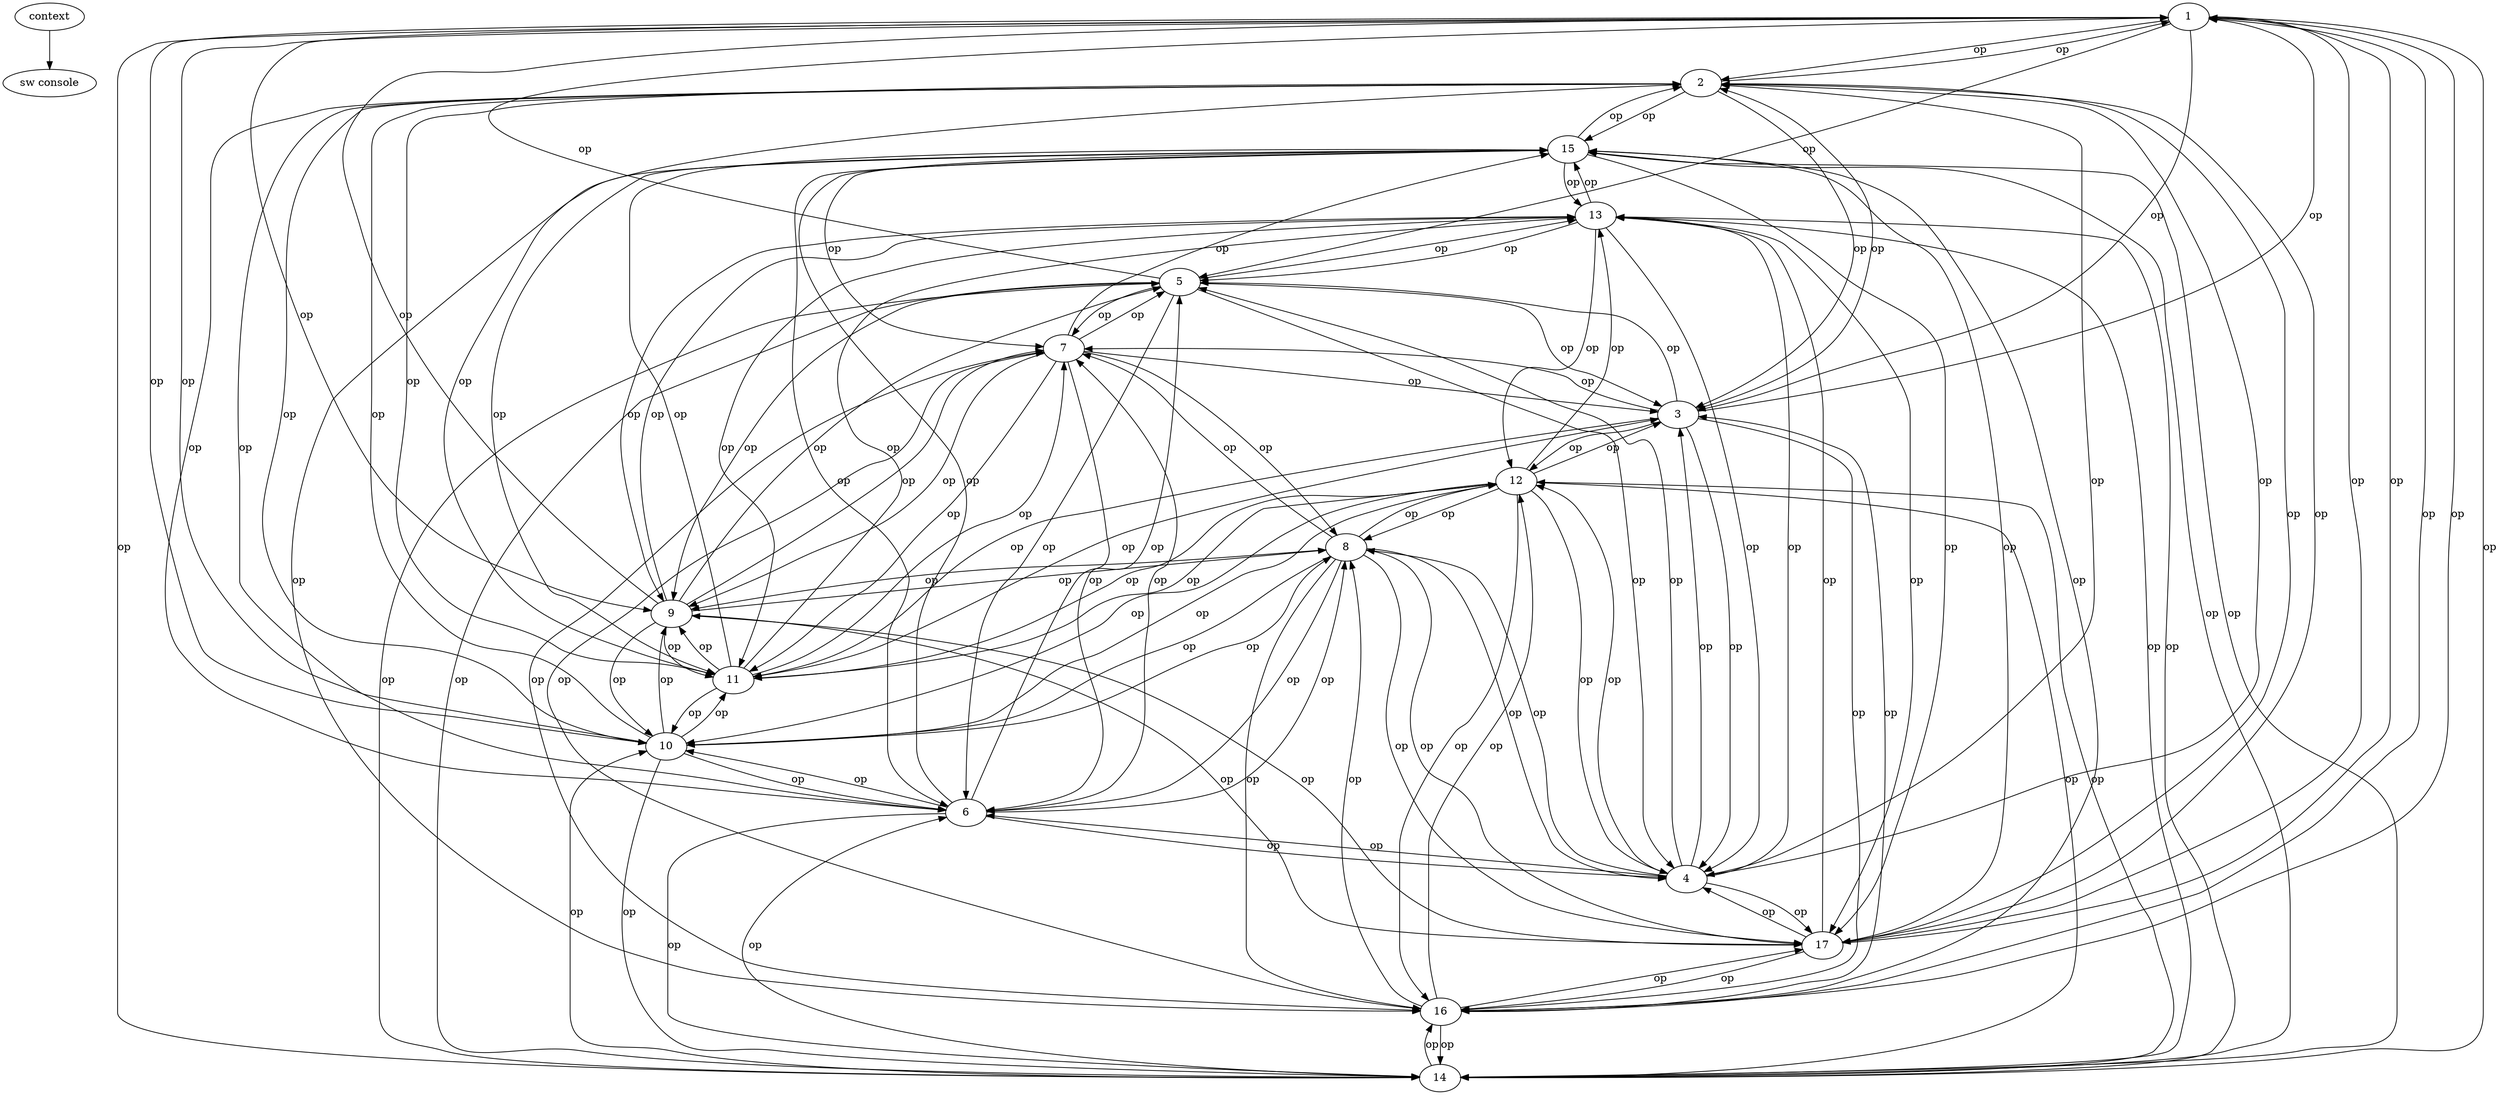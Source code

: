 digraph g {
"context" -> "sw console"
"1" -> "2" [label="op",arrowhead=normal]
"1" -> "3" [label="op",arrowhead=normal]
"1" -> "5" [label="op",arrowhead=normal]
"1" -> "9" [label="op",arrowhead=normal]
"1" -> "10" [label="op",arrowhead=normal]
"1" -> "14" [label="op",arrowhead=normal]
"1" -> "16" [label="op",arrowhead=normal]
"1" -> "17" [label="op",arrowhead=normal]
"2" -> "1" [label="op",arrowhead=normal]
"2" -> "3" [label="op",arrowhead=normal]
"2" -> "4" [label="op",arrowhead=normal]
"2" -> "6" [label="op",arrowhead=normal]
"2" -> "10" [label="op",arrowhead=normal]
"2" -> "11" [label="op",arrowhead=normal]
"2" -> "15" [label="op",arrowhead=normal]
"2" -> "17" [label="op",arrowhead=normal]
"3" -> "1" [label="op",arrowhead=normal]
"3" -> "2" [label="op",arrowhead=normal]
"3" -> "4" [label="op",arrowhead=normal]
"3" -> "5" [label="op",arrowhead=normal]
"3" -> "7" [label="op",arrowhead=normal]
"3" -> "11" [label="op",arrowhead=normal]
"3" -> "12" [label="op",arrowhead=normal]
"3" -> "16" [label="op",arrowhead=normal]
"5" -> "1" [label="op",arrowhead=normal]
"5" -> "3" [label="op",arrowhead=normal]
"5" -> "4" [label="op",arrowhead=normal]
"5" -> "6" [label="op",arrowhead=normal]
"5" -> "7" [label="op",arrowhead=normal]
"5" -> "9" [label="op",arrowhead=normal]
"5" -> "13" [label="op",arrowhead=normal]
"5" -> "14" [label="op",arrowhead=normal]
"9" -> "1" [label="op",arrowhead=normal]
"9" -> "5" [label="op",arrowhead=normal]
"9" -> "7" [label="op",arrowhead=normal]
"9" -> "8" [label="op",arrowhead=normal]
"9" -> "10" [label="op",arrowhead=normal]
"9" -> "11" [label="op",arrowhead=normal]
"9" -> "13" [label="op",arrowhead=normal]
"9" -> "17" [label="op",arrowhead=normal]
"10" -> "1" [label="op",arrowhead=normal]
"10" -> "2" [label="op",arrowhead=normal]
"10" -> "6" [label="op",arrowhead=normal]
"10" -> "8" [label="op",arrowhead=normal]
"10" -> "9" [label="op",arrowhead=normal]
"10" -> "11" [label="op",arrowhead=normal]
"10" -> "12" [label="op",arrowhead=normal]
"10" -> "14" [label="op",arrowhead=normal]
"14" -> "1" [label="op",arrowhead=normal]
"14" -> "5" [label="op",arrowhead=normal]
"14" -> "6" [label="op",arrowhead=normal]
"14" -> "10" [label="op",arrowhead=normal]
"14" -> "12" [label="op",arrowhead=normal]
"14" -> "13" [label="op",arrowhead=normal]
"14" -> "15" [label="op",arrowhead=normal]
"14" -> "16" [label="op",arrowhead=normal]
"16" -> "1" [label="op",arrowhead=normal]
"16" -> "3" [label="op",arrowhead=normal]
"16" -> "7" [label="op",arrowhead=normal]
"16" -> "8" [label="op",arrowhead=normal]
"16" -> "12" [label="op",arrowhead=normal]
"16" -> "14" [label="op",arrowhead=normal]
"16" -> "15" [label="op",arrowhead=normal]
"16" -> "17" [label="op",arrowhead=normal]
"17" -> "1" [label="op",arrowhead=normal]
"17" -> "2" [label="op",arrowhead=normal]
"17" -> "4" [label="op",arrowhead=normal]
"17" -> "8" [label="op",arrowhead=normal]
"17" -> "9" [label="op",arrowhead=normal]
"17" -> "13" [label="op",arrowhead=normal]
"17" -> "15" [label="op",arrowhead=normal]
"17" -> "16" [label="op",arrowhead=normal]
"4" -> "2" [label="op",arrowhead=normal]
"4" -> "3" [label="op",arrowhead=normal]
"4" -> "5" [label="op",arrowhead=normal]
"4" -> "6" [label="op",arrowhead=normal]
"4" -> "8" [label="op",arrowhead=normal]
"4" -> "12" [label="op",arrowhead=normal]
"4" -> "13" [label="op",arrowhead=normal]
"4" -> "17" [label="op",arrowhead=normal]
"6" -> "2" [label="op",arrowhead=normal]
"6" -> "4" [label="op",arrowhead=normal]
"6" -> "5" [label="op",arrowhead=normal]
"6" -> "7" [label="op",arrowhead=normal]
"6" -> "8" [label="op",arrowhead=normal]
"6" -> "10" [label="op",arrowhead=normal]
"6" -> "14" [label="op",arrowhead=normal]
"6" -> "15" [label="op",arrowhead=normal]
"11" -> "2" [label="op",arrowhead=normal]
"11" -> "3" [label="op",arrowhead=normal]
"11" -> "7" [label="op",arrowhead=normal]
"11" -> "9" [label="op",arrowhead=normal]
"11" -> "10" [label="op",arrowhead=normal]
"11" -> "12" [label="op",arrowhead=normal]
"11" -> "13" [label="op",arrowhead=normal]
"11" -> "15" [label="op",arrowhead=normal]
"15" -> "2" [label="op",arrowhead=normal]
"15" -> "6" [label="op",arrowhead=normal]
"15" -> "7" [label="op",arrowhead=normal]
"15" -> "11" [label="op",arrowhead=normal]
"15" -> "13" [label="op",arrowhead=normal]
"15" -> "14" [label="op",arrowhead=normal]
"15" -> "16" [label="op",arrowhead=normal]
"15" -> "17" [label="op",arrowhead=normal]
"7" -> "3" [label="op",arrowhead=normal]
"7" -> "5" [label="op",arrowhead=normal]
"7" -> "6" [label="op",arrowhead=normal]
"7" -> "8" [label="op",arrowhead=normal]
"7" -> "9" [label="op",arrowhead=normal]
"7" -> "11" [label="op",arrowhead=normal]
"7" -> "15" [label="op",arrowhead=normal]
"7" -> "16" [label="op",arrowhead=normal]
"12" -> "3" [label="op",arrowhead=normal]
"12" -> "4" [label="op",arrowhead=normal]
"12" -> "8" [label="op",arrowhead=normal]
"12" -> "10" [label="op",arrowhead=normal]
"12" -> "11" [label="op",arrowhead=normal]
"12" -> "13" [label="op",arrowhead=normal]
"12" -> "14" [label="op",arrowhead=normal]
"12" -> "16" [label="op",arrowhead=normal]
"8" -> "4" [label="op",arrowhead=normal]
"8" -> "6" [label="op",arrowhead=normal]
"8" -> "7" [label="op",arrowhead=normal]
"8" -> "9" [label="op",arrowhead=normal]
"8" -> "10" [label="op",arrowhead=normal]
"8" -> "12" [label="op",arrowhead=normal]
"8" -> "16" [label="op",arrowhead=normal]
"8" -> "17" [label="op",arrowhead=normal]
"13" -> "4" [label="op",arrowhead=normal]
"13" -> "5" [label="op",arrowhead=normal]
"13" -> "9" [label="op",arrowhead=normal]
"13" -> "11" [label="op",arrowhead=normal]
"13" -> "12" [label="op",arrowhead=normal]
"13" -> "14" [label="op",arrowhead=normal]
"13" -> "15" [label="op",arrowhead=normal]
"13" -> "17" [label="op",arrowhead=normal]
}
